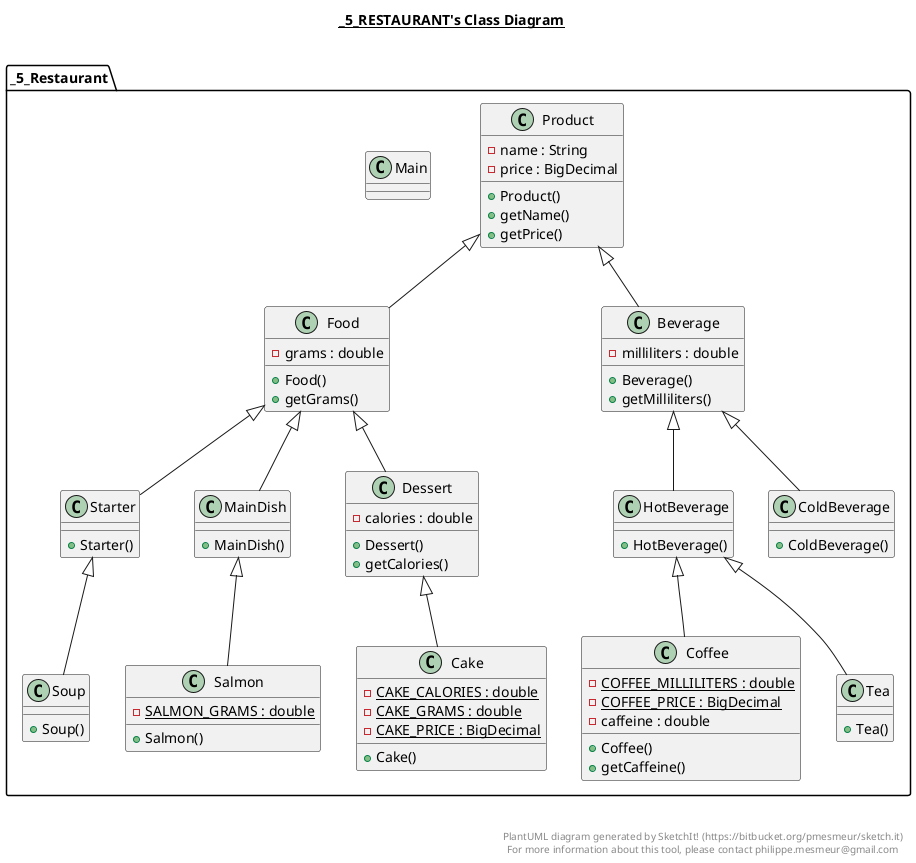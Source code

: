@startuml

title ___5_RESTAURANT's Class Diagram__\n

  namespace _5_Restaurant {
    class _5_Restaurant.Beverage {
        - milliliters : double
        + Beverage()
        + getMilliliters()
    }
  }
  

  namespace _5_Restaurant {
    class _5_Restaurant.Cake {
        {static} - CAKE_CALORIES : double
        {static} - CAKE_GRAMS : double
        {static} - CAKE_PRICE : BigDecimal
        + Cake()
    }
  }
  

  namespace _5_Restaurant {
    class _5_Restaurant.Coffee {
        {static} - COFFEE_MILLILITERS : double
        {static} - COFFEE_PRICE : BigDecimal
        - caffeine : double
        + Coffee()
        + getCaffeine()
    }
  }
  

  namespace _5_Restaurant {
    class _5_Restaurant.ColdBeverage {
        + ColdBeverage()
    }
  }
  

  namespace _5_Restaurant {
    class _5_Restaurant.Dessert {
        - calories : double
        + Dessert()
        + getCalories()
    }
  }
  

  namespace _5_Restaurant {
    class _5_Restaurant.Food {
        - grams : double
        + Food()
        + getGrams()
    }
  }
  

  namespace _5_Restaurant {
    class _5_Restaurant.HotBeverage {
        + HotBeverage()
    }
  }
  

  namespace _5_Restaurant {
    class _5_Restaurant.Main {
    }
  }
  

  namespace _5_Restaurant {
    class _5_Restaurant.MainDish {
        + MainDish()
    }
  }
  

  namespace _5_Restaurant {
    class _5_Restaurant.Product {
        - name : String
        - price : BigDecimal
        + Product()
        + getName()
        + getPrice()
    }
  }
  

  namespace _5_Restaurant {
    class _5_Restaurant.Salmon {
        {static} - SALMON_GRAMS : double
        + Salmon()
    }
  }
  

  namespace _5_Restaurant {
    class _5_Restaurant.Soup {
        + Soup()
    }
  }
  

  namespace _5_Restaurant {
    class _5_Restaurant.Starter {
        + Starter()
    }
  }
  

  namespace _5_Restaurant {
    class _5_Restaurant.Tea {
        + Tea()
    }
  }
  

  _5_Restaurant.Beverage -up-|> _5_Restaurant.Product
  _5_Restaurant.Cake -up-|> _5_Restaurant.Dessert
  _5_Restaurant.Coffee -up-|> _5_Restaurant.HotBeverage
  _5_Restaurant.ColdBeverage -up-|> _5_Restaurant.Beverage
  _5_Restaurant.Dessert -up-|> _5_Restaurant.Food
  _5_Restaurant.Food -up-|> _5_Restaurant.Product
  _5_Restaurant.HotBeverage -up-|> _5_Restaurant.Beverage
  _5_Restaurant.MainDish -up-|> _5_Restaurant.Food
  _5_Restaurant.Salmon -up-|> _5_Restaurant.MainDish
  _5_Restaurant.Soup -up-|> _5_Restaurant.Starter
  _5_Restaurant.Starter -up-|> _5_Restaurant.Food
  _5_Restaurant.Tea -up-|> _5_Restaurant.HotBeverage


right footer


PlantUML diagram generated by SketchIt! (https://bitbucket.org/pmesmeur/sketch.it)
For more information about this tool, please contact philippe.mesmeur@gmail.com
endfooter

@enduml

